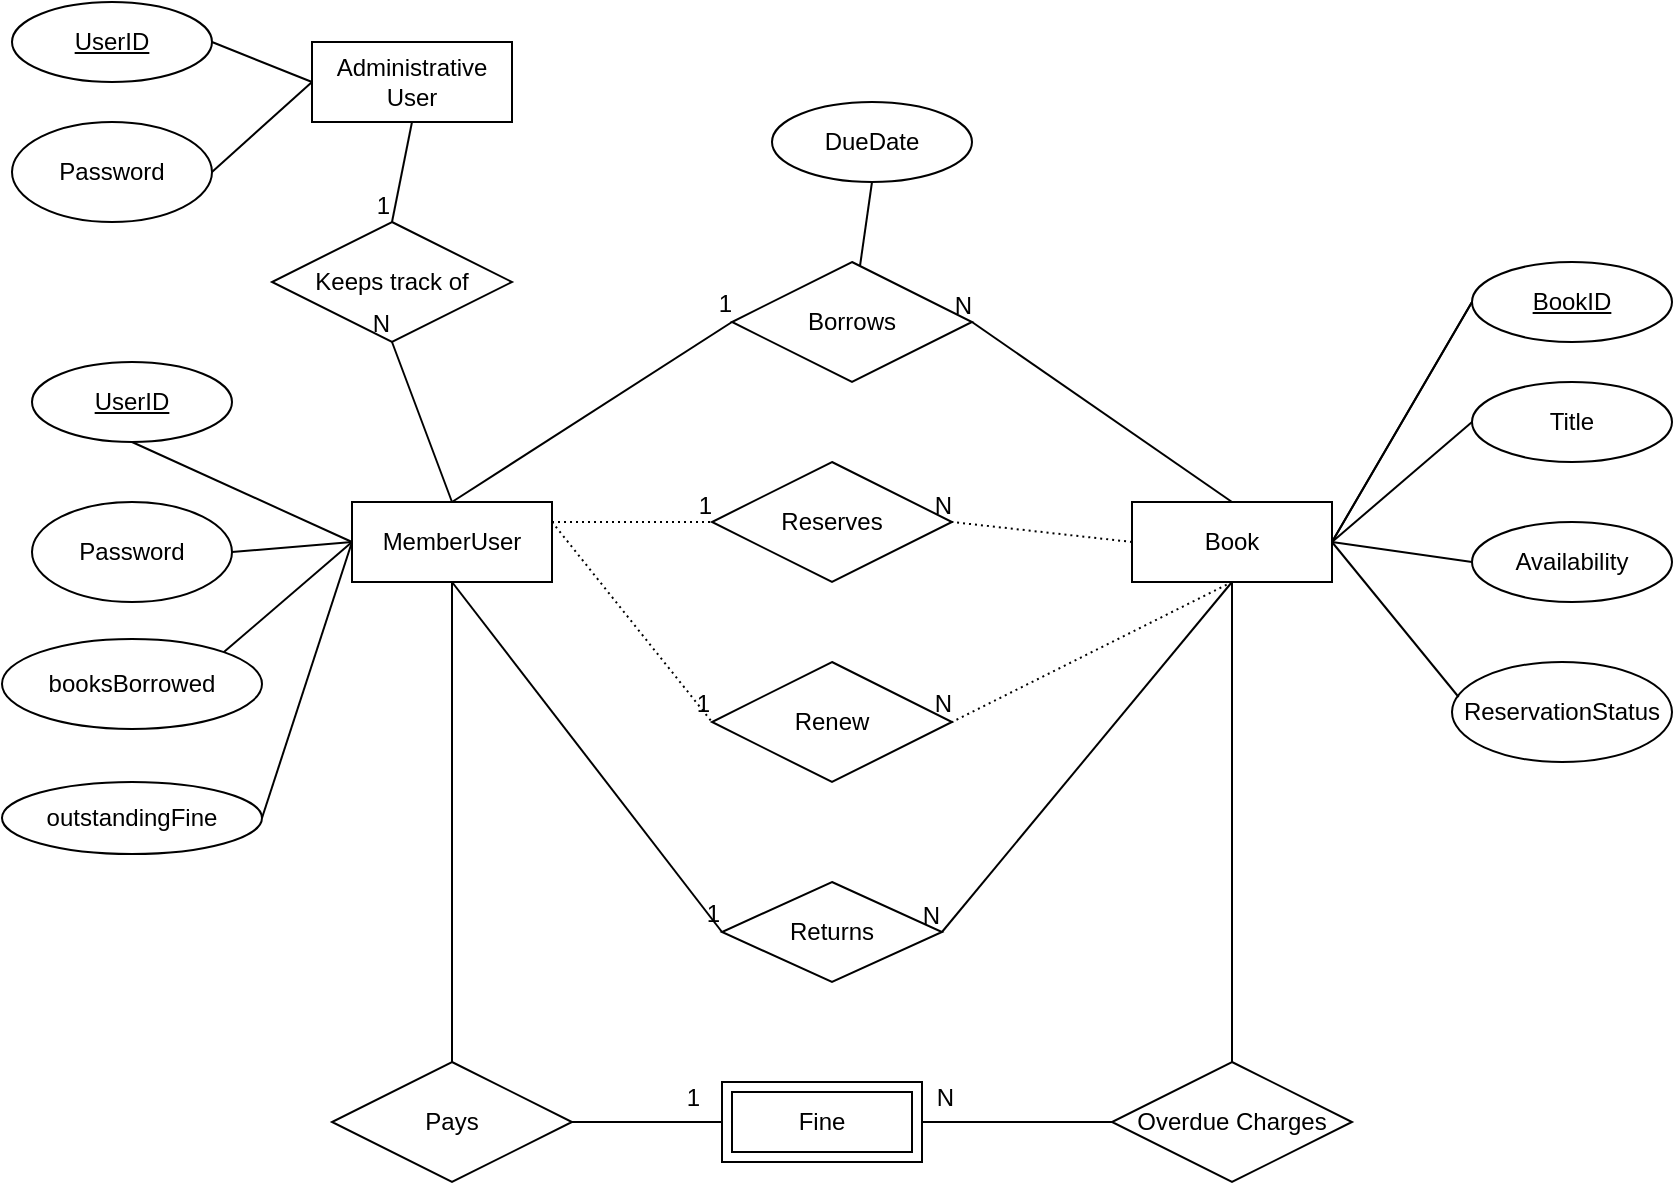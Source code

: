 <mxfile version="14.4.6" type="github" pages="3">
  <diagram id="7yjsdwkE0pjcYwVuFHQ9" name="Page-3">
    <mxGraphModel dx="928" dy="560" grid="1" gridSize="10" guides="1" tooltips="1" connect="1" arrows="1" fold="1" page="1" pageScale="1" pageWidth="1169" pageHeight="827" math="0" shadow="0">
      <root>
        <mxCell id="kls0ujeYb6ur-3lqEu9t-0" />
        <mxCell id="kls0ujeYb6ur-3lqEu9t-1" parent="kls0ujeYb6ur-3lqEu9t-0" />
        <mxCell id="kls0ujeYb6ur-3lqEu9t-2" value="MemberUser" style="whiteSpace=wrap;html=1;align=center;" parent="kls0ujeYb6ur-3lqEu9t-1" vertex="1">
          <mxGeometry x="342" y="370" width="100" height="40" as="geometry" />
        </mxCell>
        <mxCell id="kls0ujeYb6ur-3lqEu9t-3" value="Book" style="whiteSpace=wrap;html=1;align=center;" parent="kls0ujeYb6ur-3lqEu9t-1" vertex="1">
          <mxGeometry x="732" y="370" width="100" height="40" as="geometry" />
        </mxCell>
        <mxCell id="kls0ujeYb6ur-3lqEu9t-4" value="Borrows" style="shape=rhombus;perimeter=rhombusPerimeter;whiteSpace=wrap;html=1;align=center;" parent="kls0ujeYb6ur-3lqEu9t-1" vertex="1">
          <mxGeometry x="532" y="250" width="120" height="60" as="geometry" />
        </mxCell>
        <mxCell id="kls0ujeYb6ur-3lqEu9t-6" value="UserID" style="ellipse;whiteSpace=wrap;html=1;align=center;fontStyle=4;" parent="kls0ujeYb6ur-3lqEu9t-1" vertex="1">
          <mxGeometry x="182" y="300" width="100" height="40" as="geometry" />
        </mxCell>
        <mxCell id="kls0ujeYb6ur-3lqEu9t-7" value="Password" style="ellipse;whiteSpace=wrap;html=1;align=center;" parent="kls0ujeYb6ur-3lqEu9t-1" vertex="1">
          <mxGeometry x="182" y="370" width="100" height="50" as="geometry" />
        </mxCell>
        <mxCell id="kls0ujeYb6ur-3lqEu9t-8" value="" style="endArrow=none;html=1;entryX=0;entryY=0.5;entryDx=0;entryDy=0;exitX=0.5;exitY=1;exitDx=0;exitDy=0;" parent="kls0ujeYb6ur-3lqEu9t-1" source="kls0ujeYb6ur-3lqEu9t-6" target="kls0ujeYb6ur-3lqEu9t-2" edge="1">
          <mxGeometry width="50" height="50" relative="1" as="geometry">
            <mxPoint x="592" y="470" as="sourcePoint" />
            <mxPoint x="642" y="420" as="targetPoint" />
          </mxGeometry>
        </mxCell>
        <mxCell id="kls0ujeYb6ur-3lqEu9t-9" value="" style="endArrow=none;html=1;exitX=1;exitY=0.5;exitDx=0;exitDy=0;entryX=0;entryY=0.5;entryDx=0;entryDy=0;" parent="kls0ujeYb6ur-3lqEu9t-1" source="kls0ujeYb6ur-3lqEu9t-7" target="kls0ujeYb6ur-3lqEu9t-2" edge="1">
          <mxGeometry width="50" height="50" relative="1" as="geometry">
            <mxPoint x="592" y="470" as="sourcePoint" />
            <mxPoint x="322" y="390" as="targetPoint" />
          </mxGeometry>
        </mxCell>
        <mxCell id="kls0ujeYb6ur-3lqEu9t-10" value="Reserves" style="shape=rhombus;perimeter=rhombusPerimeter;whiteSpace=wrap;html=1;align=center;" parent="kls0ujeYb6ur-3lqEu9t-1" vertex="1">
          <mxGeometry x="522" y="350" width="120" height="60" as="geometry" />
        </mxCell>
        <mxCell id="kls0ujeYb6ur-3lqEu9t-11" value="Renew" style="shape=rhombus;perimeter=rhombusPerimeter;whiteSpace=wrap;html=1;align=center;" parent="kls0ujeYb6ur-3lqEu9t-1" vertex="1">
          <mxGeometry x="522" y="450" width="120" height="60" as="geometry" />
        </mxCell>
        <mxCell id="TosRlTblVIf2SRbl5WzK-0" value="BookID" style="ellipse;whiteSpace=wrap;html=1;align=center;fontStyle=4;" parent="kls0ujeYb6ur-3lqEu9t-1" vertex="1">
          <mxGeometry x="902" y="250" width="100" height="40" as="geometry" />
        </mxCell>
        <mxCell id="CUc9_mcJUFHfz5RURq70-0" value="" style="endArrow=none;html=1;rounded=0;exitX=0.5;exitY=0;exitDx=0;exitDy=0;entryX=0;entryY=0.5;entryDx=0;entryDy=0;" parent="kls0ujeYb6ur-3lqEu9t-1" source="kls0ujeYb6ur-3lqEu9t-2" target="kls0ujeYb6ur-3lqEu9t-4" edge="1">
          <mxGeometry relative="1" as="geometry">
            <mxPoint x="572" y="540" as="sourcePoint" />
            <mxPoint x="732" y="540" as="targetPoint" />
          </mxGeometry>
        </mxCell>
        <mxCell id="CUc9_mcJUFHfz5RURq70-1" value="1" style="resizable=0;html=1;align=right;verticalAlign=bottom;" parent="CUc9_mcJUFHfz5RURq70-0" connectable="0" vertex="1">
          <mxGeometry x="1" relative="1" as="geometry" />
        </mxCell>
        <mxCell id="TosRlTblVIf2SRbl5WzK-1" value="Title" style="ellipse;whiteSpace=wrap;html=1;align=center;fontStyle=0;" parent="kls0ujeYb6ur-3lqEu9t-1" vertex="1">
          <mxGeometry x="902" y="310" width="100" height="40" as="geometry" />
        </mxCell>
        <mxCell id="NKtiN-CC6Uq97qLRMKE--0" value="Availability" style="ellipse;whiteSpace=wrap;html=1;align=center;fontStyle=0;" parent="kls0ujeYb6ur-3lqEu9t-1" vertex="1">
          <mxGeometry x="902" y="380" width="100" height="40" as="geometry" />
        </mxCell>
        <mxCell id="NKtiN-CC6Uq97qLRMKE--2" value="ReservationStatus" style="ellipse;whiteSpace=wrap;html=1;align=center;fontStyle=0;" parent="kls0ujeYb6ur-3lqEu9t-1" vertex="1">
          <mxGeometry x="892" y="450" width="110" height="50" as="geometry" />
        </mxCell>
        <mxCell id="DZteJRaCgvunIuUQ2JWa-0" value="" style="endArrow=none;html=1;rounded=0;dashed=1;dashPattern=1 2;entryX=1;entryY=0.5;entryDx=0;entryDy=0;exitX=0;exitY=0.5;exitDx=0;exitDy=0;" parent="kls0ujeYb6ur-3lqEu9t-1" source="kls0ujeYb6ur-3lqEu9t-3" target="kls0ujeYb6ur-3lqEu9t-10" edge="1">
          <mxGeometry relative="1" as="geometry">
            <mxPoint x="562" y="480" as="sourcePoint" />
            <mxPoint x="722" y="480" as="targetPoint" />
          </mxGeometry>
        </mxCell>
        <mxCell id="DZteJRaCgvunIuUQ2JWa-1" value="N" style="resizable=0;html=1;align=right;verticalAlign=bottom;" parent="DZteJRaCgvunIuUQ2JWa-0" connectable="0" vertex="1">
          <mxGeometry x="1" relative="1" as="geometry" />
        </mxCell>
        <mxCell id="NKtiN-CC6Uq97qLRMKE--3" value="" style="endArrow=none;html=1;rounded=0;exitX=1;exitY=0.5;exitDx=0;exitDy=0;entryX=0;entryY=0.5;entryDx=0;entryDy=0;" parent="kls0ujeYb6ur-3lqEu9t-1" source="kls0ujeYb6ur-3lqEu9t-3" target="TosRlTblVIf2SRbl5WzK-0" edge="1">
          <mxGeometry relative="1" as="geometry">
            <mxPoint x="392" y="380" as="sourcePoint" />
            <mxPoint x="532" y="300" as="targetPoint" />
          </mxGeometry>
        </mxCell>
        <mxCell id="DZteJRaCgvunIuUQ2JWa-2" value="" style="endArrow=none;html=1;rounded=0;dashed=1;dashPattern=1 2;entryX=1;entryY=0.5;entryDx=0;entryDy=0;exitX=0.5;exitY=1;exitDx=0;exitDy=0;" parent="kls0ujeYb6ur-3lqEu9t-1" source="kls0ujeYb6ur-3lqEu9t-3" target="kls0ujeYb6ur-3lqEu9t-11" edge="1">
          <mxGeometry relative="1" as="geometry">
            <mxPoint x="562" y="480" as="sourcePoint" />
            <mxPoint x="722" y="480" as="targetPoint" />
          </mxGeometry>
        </mxCell>
        <mxCell id="DZteJRaCgvunIuUQ2JWa-3" value="N" style="resizable=0;html=1;align=right;verticalAlign=bottom;" parent="DZteJRaCgvunIuUQ2JWa-2" connectable="0" vertex="1">
          <mxGeometry x="1" relative="1" as="geometry" />
        </mxCell>
        <mxCell id="7rnn8YHPUlDlvp7Fxkhg-0" value="" style="endArrow=none;html=1;entryX=0;entryY=0.5;entryDx=0;entryDy=0;exitX=1;exitY=0.5;exitDx=0;exitDy=0;" parent="kls0ujeYb6ur-3lqEu9t-1" source="kls0ujeYb6ur-3lqEu9t-3" target="TosRlTblVIf2SRbl5WzK-0" edge="1">
          <mxGeometry width="50" height="50" relative="1" as="geometry">
            <mxPoint x="662" y="480" as="sourcePoint" />
            <mxPoint x="712" y="430" as="targetPoint" />
          </mxGeometry>
        </mxCell>
        <mxCell id="NKtiN-CC6Uq97qLRMKE--5" value="" style="endArrow=none;html=1;rounded=0;exitX=1;exitY=0.5;exitDx=0;exitDy=0;entryX=0;entryY=0.5;entryDx=0;entryDy=0;" parent="kls0ujeYb6ur-3lqEu9t-1" source="kls0ujeYb6ur-3lqEu9t-3" target="TosRlTblVIf2SRbl5WzK-1" edge="1">
          <mxGeometry relative="1" as="geometry">
            <mxPoint x="832" y="400" as="sourcePoint" />
            <mxPoint x="882" y="270" as="targetPoint" />
          </mxGeometry>
        </mxCell>
        <mxCell id="NKtiN-CC6Uq97qLRMKE--6" value="" style="endArrow=none;html=1;rounded=0;exitX=1;exitY=0.5;exitDx=0;exitDy=0;entryX=0;entryY=0.5;entryDx=0;entryDy=0;" parent="kls0ujeYb6ur-3lqEu9t-1" source="kls0ujeYb6ur-3lqEu9t-3" target="NKtiN-CC6Uq97qLRMKE--0" edge="1">
          <mxGeometry relative="1" as="geometry">
            <mxPoint x="832" y="400" as="sourcePoint" />
            <mxPoint x="882" y="330" as="targetPoint" />
          </mxGeometry>
        </mxCell>
        <mxCell id="NKtiN-CC6Uq97qLRMKE--8" value="" style="endArrow=none;html=1;rounded=0;entryX=0.03;entryY=0.35;entryDx=0;entryDy=0;entryPerimeter=0;exitX=1;exitY=0.5;exitDx=0;exitDy=0;" parent="kls0ujeYb6ur-3lqEu9t-1" source="kls0ujeYb6ur-3lqEu9t-3" target="NKtiN-CC6Uq97qLRMKE--2" edge="1">
          <mxGeometry relative="1" as="geometry">
            <mxPoint x="852" y="400" as="sourcePoint" />
            <mxPoint x="892" y="400" as="targetPoint" />
          </mxGeometry>
        </mxCell>
        <mxCell id="7rnn8YHPUlDlvp7Fxkhg-6" value="" style="endArrow=none;html=1;rounded=0;entryX=1;entryY=0.5;entryDx=0;entryDy=0;exitX=0.5;exitY=0;exitDx=0;exitDy=0;" parent="kls0ujeYb6ur-3lqEu9t-1" source="kls0ujeYb6ur-3lqEu9t-3" target="kls0ujeYb6ur-3lqEu9t-4" edge="1">
          <mxGeometry relative="1" as="geometry">
            <mxPoint x="552" y="460" as="sourcePoint" />
            <mxPoint x="712" y="460" as="targetPoint" />
          </mxGeometry>
        </mxCell>
        <mxCell id="7rnn8YHPUlDlvp7Fxkhg-7" value="N" style="resizable=0;html=1;align=right;verticalAlign=bottom;" parent="7rnn8YHPUlDlvp7Fxkhg-6" connectable="0" vertex="1">
          <mxGeometry x="1" relative="1" as="geometry" />
        </mxCell>
        <mxCell id="MKsPbaf4J4Z8LF9F175A-6" value="Returns" style="rhombus;whiteSpace=wrap;html=1;" parent="kls0ujeYb6ur-3lqEu9t-1" vertex="1">
          <mxGeometry x="527" y="560" width="110" height="50" as="geometry" />
        </mxCell>
        <mxCell id="EobnwcYombwNEFj64KlC-2" value="N" style="resizable=0;html=1;align=right;verticalAlign=bottom;" parent="kls0ujeYb6ur-3lqEu9t-1" connectable="0" vertex="1">
          <mxGeometry x="670.0" y="569.997" as="geometry">
            <mxPoint x="-27" y="107" as="offset" />
          </mxGeometry>
        </mxCell>
        <mxCell id="EobnwcYombwNEFj64KlC-3" value="1" style="resizable=0;html=1;align=right;verticalAlign=bottom;" parent="kls0ujeYb6ur-3lqEu9t-1" connectable="0" vertex="1">
          <mxGeometry x="527.003" y="560.001" as="geometry">
            <mxPoint x="-11" y="116" as="offset" />
          </mxGeometry>
        </mxCell>
        <mxCell id="Yc1H0NNU_rApJqrL4BW1-1" value="Fine" style="shape=ext;margin=3;double=1;whiteSpace=wrap;html=1;align=center;" parent="kls0ujeYb6ur-3lqEu9t-1" vertex="1">
          <mxGeometry x="527" y="660" width="100" height="40" as="geometry" />
        </mxCell>
        <mxCell id="LuAxhE2_kgfvLFDBgdY--0" value="booksBorrowed" style="ellipse;whiteSpace=wrap;html=1;align=center;" parent="kls0ujeYb6ur-3lqEu9t-1" vertex="1">
          <mxGeometry x="167" y="438.45" width="130" height="45" as="geometry" />
        </mxCell>
        <mxCell id="Yc1H0NNU_rApJqrL4BW1-4" value="Pays" style="shape=rhombus;perimeter=rhombusPerimeter;whiteSpace=wrap;html=1;align=center;" parent="kls0ujeYb6ur-3lqEu9t-1" vertex="1">
          <mxGeometry x="332" y="650" width="120" height="60" as="geometry" />
        </mxCell>
        <mxCell id="LuAxhE2_kgfvLFDBgdY--1" value="" style="endArrow=none;html=1;exitX=1;exitY=0;exitDx=0;exitDy=0;entryX=0;entryY=0.5;entryDx=0;entryDy=0;" parent="kls0ujeYb6ur-3lqEu9t-1" source="LuAxhE2_kgfvLFDBgdY--0" target="kls0ujeYb6ur-3lqEu9t-2" edge="1">
          <mxGeometry width="50" height="50" relative="1" as="geometry">
            <mxPoint x="242" y="400" as="sourcePoint" />
            <mxPoint x="342" y="390" as="targetPoint" />
          </mxGeometry>
        </mxCell>
        <mxCell id="Yc1H0NNU_rApJqrL4BW1-5" value="" style="endArrow=none;html=1;exitX=0;exitY=0.5;exitDx=0;exitDy=0;entryX=1;entryY=0.5;entryDx=0;entryDy=0;" parent="kls0ujeYb6ur-3lqEu9t-1" source="Yc1H0NNU_rApJqrL4BW1-1" target="Yc1H0NNU_rApJqrL4BW1-4" edge="1">
          <mxGeometry width="50" height="50" relative="1" as="geometry">
            <mxPoint x="362" y="610" as="sourcePoint" />
            <mxPoint x="312" y="590" as="targetPoint" />
          </mxGeometry>
        </mxCell>
        <mxCell id="LuAxhE2_kgfvLFDBgdY--2" value="outstandingFine" style="ellipse;whiteSpace=wrap;html=1;align=center;" parent="kls0ujeYb6ur-3lqEu9t-1" vertex="1">
          <mxGeometry x="167" y="510" width="130" height="36" as="geometry" />
        </mxCell>
        <mxCell id="Yc1H0NNU_rApJqrL4BW1-6" value="" style="endArrow=none;html=1;exitX=0.5;exitY=0;exitDx=0;exitDy=0;" parent="kls0ujeYb6ur-3lqEu9t-1" source="Yc1H0NNU_rApJqrL4BW1-4" target="kls0ujeYb6ur-3lqEu9t-2" edge="1">
          <mxGeometry width="50" height="50" relative="1" as="geometry">
            <mxPoint x="592" y="700" as="sourcePoint" />
            <mxPoint x="642" y="650" as="targetPoint" />
          </mxGeometry>
        </mxCell>
        <mxCell id="LuAxhE2_kgfvLFDBgdY--3" value="" style="endArrow=none;html=1;exitX=1;exitY=0.5;exitDx=0;exitDy=0;entryX=0;entryY=0.5;entryDx=0;entryDy=0;" parent="kls0ujeYb6ur-3lqEu9t-1" source="LuAxhE2_kgfvLFDBgdY--2" target="kls0ujeYb6ur-3lqEu9t-2" edge="1">
          <mxGeometry width="50" height="50" relative="1" as="geometry">
            <mxPoint x="302" y="520" as="sourcePoint" />
            <mxPoint x="342" y="430" as="targetPoint" />
          </mxGeometry>
        </mxCell>
        <mxCell id="Yc1H0NNU_rApJqrL4BW1-10" value="" style="endArrow=none;html=1;entryX=0.5;entryY=1;entryDx=0;entryDy=0;exitX=0.5;exitY=0;exitDx=0;exitDy=0;" parent="kls0ujeYb6ur-3lqEu9t-1" source="Yc1H0NNU_rApJqrL4BW1-11" target="kls0ujeYb6ur-3lqEu9t-3" edge="1">
          <mxGeometry width="50" height="50" relative="1" as="geometry">
            <mxPoint x="792" y="570" as="sourcePoint" />
            <mxPoint x="642" y="650" as="targetPoint" />
          </mxGeometry>
        </mxCell>
        <mxCell id="Yc1H0NNU_rApJqrL4BW1-11" value="Overdue Charges" style="shape=rhombus;perimeter=rhombusPerimeter;whiteSpace=wrap;html=1;align=center;" parent="kls0ujeYb6ur-3lqEu9t-1" vertex="1">
          <mxGeometry x="722" y="650" width="120" height="60" as="geometry" />
        </mxCell>
        <mxCell id="Yc1H0NNU_rApJqrL4BW1-12" value="" style="endArrow=none;html=1;entryX=0;entryY=0.5;entryDx=0;entryDy=0;exitX=1;exitY=0.5;exitDx=0;exitDy=0;" parent="kls0ujeYb6ur-3lqEu9t-1" source="Yc1H0NNU_rApJqrL4BW1-1" target="Yc1H0NNU_rApJqrL4BW1-11" edge="1">
          <mxGeometry width="50" height="50" relative="1" as="geometry">
            <mxPoint x="592" y="700" as="sourcePoint" />
            <mxPoint x="642" y="650" as="targetPoint" />
          </mxGeometry>
        </mxCell>
        <mxCell id="Yc1H0NNU_rApJqrL4BW1-15" value="" style="endArrow=none;html=1;rounded=0;dashed=1;dashPattern=1 2;entryX=0;entryY=0.5;entryDx=0;entryDy=0;exitX=1;exitY=0.25;exitDx=0;exitDy=0;" parent="kls0ujeYb6ur-3lqEu9t-1" source="kls0ujeYb6ur-3lqEu9t-2" target="kls0ujeYb6ur-3lqEu9t-10" edge="1">
          <mxGeometry relative="1" as="geometry">
            <mxPoint x="582" y="570" as="sourcePoint" />
            <mxPoint x="742" y="570" as="targetPoint" />
          </mxGeometry>
        </mxCell>
        <mxCell id="Yc1H0NNU_rApJqrL4BW1-16" value="1" style="resizable=0;html=1;align=right;verticalAlign=bottom;" parent="Yc1H0NNU_rApJqrL4BW1-15" connectable="0" vertex="1">
          <mxGeometry x="1" relative="1" as="geometry" />
        </mxCell>
        <mxCell id="Yc1H0NNU_rApJqrL4BW1-17" value="" style="endArrow=none;html=1;rounded=0;dashed=1;dashPattern=1 2;entryX=0;entryY=0.5;entryDx=0;entryDy=0;exitX=1;exitY=0.25;exitDx=0;exitDy=0;" parent="kls0ujeYb6ur-3lqEu9t-1" source="kls0ujeYb6ur-3lqEu9t-2" target="kls0ujeYb6ur-3lqEu9t-11" edge="1">
          <mxGeometry relative="1" as="geometry">
            <mxPoint x="442.0" y="390" as="sourcePoint" />
            <mxPoint x="532.0" y="390" as="targetPoint" />
          </mxGeometry>
        </mxCell>
        <mxCell id="Yc1H0NNU_rApJqrL4BW1-18" value="1" style="resizable=0;html=1;align=right;verticalAlign=bottom;" parent="Yc1H0NNU_rApJqrL4BW1-17" connectable="0" vertex="1">
          <mxGeometry x="1" relative="1" as="geometry" />
        </mxCell>
        <mxCell id="QhNVBKEwHJOJWuojZdnF-2" value="DueDate" style="ellipse;whiteSpace=wrap;html=1;align=center;fontStyle=0;" parent="kls0ujeYb6ur-3lqEu9t-1" vertex="1">
          <mxGeometry x="552" y="170" width="100" height="40" as="geometry" />
        </mxCell>
        <mxCell id="QhNVBKEwHJOJWuojZdnF-3" value="" style="endArrow=none;html=1;rounded=0;exitX=0.5;exitY=1;exitDx=0;exitDy=0;" parent="kls0ujeYb6ur-3lqEu9t-1" source="QhNVBKEwHJOJWuojZdnF-2" target="kls0ujeYb6ur-3lqEu9t-4" edge="1">
          <mxGeometry relative="1" as="geometry">
            <mxPoint x="586.69" y="160" as="sourcePoint" />
            <mxPoint x="552" y="220" as="targetPoint" />
          </mxGeometry>
        </mxCell>
        <mxCell id="9U8KDDrUURp2yVEStr0e-0" value="Administrative User" style="whiteSpace=wrap;html=1;align=center;" parent="kls0ujeYb6ur-3lqEu9t-1" vertex="1">
          <mxGeometry x="322" y="140" width="100" height="40" as="geometry" />
        </mxCell>
        <mxCell id="9U8KDDrUURp2yVEStr0e-1" value="UserID" style="ellipse;whiteSpace=wrap;html=1;align=center;fontStyle=4;" parent="kls0ujeYb6ur-3lqEu9t-1" vertex="1">
          <mxGeometry x="172" y="120" width="100" height="40" as="geometry" />
        </mxCell>
        <mxCell id="9U8KDDrUURp2yVEStr0e-2" value="Password" style="ellipse;whiteSpace=wrap;html=1;align=center;" parent="kls0ujeYb6ur-3lqEu9t-1" vertex="1">
          <mxGeometry x="172" y="180" width="100" height="50" as="geometry" />
        </mxCell>
        <mxCell id="9U8KDDrUURp2yVEStr0e-3" value="" style="endArrow=none;html=1;entryX=0;entryY=0.5;entryDx=0;entryDy=0;exitX=1;exitY=0.5;exitDx=0;exitDy=0;" parent="kls0ujeYb6ur-3lqEu9t-1" source="9U8KDDrUURp2yVEStr0e-1" target="9U8KDDrUURp2yVEStr0e-0" edge="1">
          <mxGeometry width="50" height="50" relative="1" as="geometry">
            <mxPoint x="312" y="155" as="sourcePoint" />
            <mxPoint x="422" y="205" as="targetPoint" />
          </mxGeometry>
        </mxCell>
        <mxCell id="9U8KDDrUURp2yVEStr0e-5" value="" style="endArrow=none;html=1;exitX=1;exitY=0.5;exitDx=0;exitDy=0;entryX=0;entryY=0.5;entryDx=0;entryDy=0;" parent="kls0ujeYb6ur-3lqEu9t-1" source="9U8KDDrUURp2yVEStr0e-2" target="9U8KDDrUURp2yVEStr0e-0" edge="1">
          <mxGeometry width="50" height="50" relative="1" as="geometry">
            <mxPoint x="292" y="405" as="sourcePoint" />
            <mxPoint x="352" y="400" as="targetPoint" />
          </mxGeometry>
        </mxCell>
        <mxCell id="9U8KDDrUURp2yVEStr0e-6" value="Keeps track of" style="shape=rhombus;perimeter=rhombusPerimeter;whiteSpace=wrap;html=1;align=center;" parent="kls0ujeYb6ur-3lqEu9t-1" vertex="1">
          <mxGeometry x="302" y="230" width="120" height="60" as="geometry" />
        </mxCell>
        <mxCell id="9U8KDDrUURp2yVEStr0e-7" value="" style="endArrow=none;html=1;rounded=0;exitX=0.5;exitY=1;exitDx=0;exitDy=0;entryX=0.5;entryY=0;entryDx=0;entryDy=0;" parent="kls0ujeYb6ur-3lqEu9t-1" source="9U8KDDrUURp2yVEStr0e-0" target="9U8KDDrUURp2yVEStr0e-6" edge="1">
          <mxGeometry relative="1" as="geometry">
            <mxPoint x="422" y="320" as="sourcePoint" />
            <mxPoint x="582" y="320" as="targetPoint" />
          </mxGeometry>
        </mxCell>
        <mxCell id="9U8KDDrUURp2yVEStr0e-8" value="1" style="resizable=0;html=1;align=right;verticalAlign=bottom;" parent="9U8KDDrUURp2yVEStr0e-7" connectable="0" vertex="1">
          <mxGeometry x="1" relative="1" as="geometry" />
        </mxCell>
        <mxCell id="9U8KDDrUURp2yVEStr0e-9" value="" style="endArrow=none;html=1;rounded=0;exitX=0.5;exitY=0;exitDx=0;exitDy=0;entryX=0.5;entryY=1;entryDx=0;entryDy=0;" parent="kls0ujeYb6ur-3lqEu9t-1" source="kls0ujeYb6ur-3lqEu9t-2" target="9U8KDDrUURp2yVEStr0e-6" edge="1">
          <mxGeometry relative="1" as="geometry">
            <mxPoint x="422" y="320" as="sourcePoint" />
            <mxPoint x="582" y="320" as="targetPoint" />
          </mxGeometry>
        </mxCell>
        <mxCell id="9U8KDDrUURp2yVEStr0e-10" value="N" style="resizable=0;html=1;align=right;verticalAlign=bottom;" parent="9U8KDDrUURp2yVEStr0e-9" connectable="0" vertex="1">
          <mxGeometry x="1" relative="1" as="geometry" />
        </mxCell>
        <mxCell id="9U8KDDrUURp2yVEStr0e-11" value="" style="endArrow=none;html=1;rounded=0;exitX=0.5;exitY=1;exitDx=0;exitDy=0;entryX=0;entryY=0.5;entryDx=0;entryDy=0;" parent="kls0ujeYb6ur-3lqEu9t-1" source="kls0ujeYb6ur-3lqEu9t-2" target="MKsPbaf4J4Z8LF9F175A-6" edge="1">
          <mxGeometry relative="1" as="geometry">
            <mxPoint x="482" y="450" as="sourcePoint" />
            <mxPoint x="642" y="450" as="targetPoint" />
          </mxGeometry>
        </mxCell>
        <mxCell id="9U8KDDrUURp2yVEStr0e-12" value="1" style="resizable=0;html=1;align=right;verticalAlign=bottom;" parent="9U8KDDrUURp2yVEStr0e-11" connectable="0" vertex="1">
          <mxGeometry x="1" relative="1" as="geometry" />
        </mxCell>
        <mxCell id="9U8KDDrUURp2yVEStr0e-13" value="" style="endArrow=none;html=1;rounded=0;entryX=1;entryY=0.5;entryDx=0;entryDy=0;exitX=0.5;exitY=1;exitDx=0;exitDy=0;" parent="kls0ujeYb6ur-3lqEu9t-1" source="kls0ujeYb6ur-3lqEu9t-3" target="MKsPbaf4J4Z8LF9F175A-6" edge="1">
          <mxGeometry relative="1" as="geometry">
            <mxPoint x="832" y="450" as="sourcePoint" />
            <mxPoint x="642" y="450" as="targetPoint" />
          </mxGeometry>
        </mxCell>
        <mxCell id="9U8KDDrUURp2yVEStr0e-14" value="N" style="resizable=0;html=1;align=right;verticalAlign=bottom;" parent="9U8KDDrUURp2yVEStr0e-13" connectable="0" vertex="1">
          <mxGeometry x="1" relative="1" as="geometry" />
        </mxCell>
      </root>
    </mxGraphModel>
  </diagram>
  <diagram id="DEPXx48e_nkaPVYc744v" name="Page-2">
    <mxGraphModel grid="1" gridSize="10" guides="1" tooltips="1" connect="1" arrows="1" page="1" fold="1" pageScale="1" pageWidth="1169" pageHeight="827" math="0" shadow="0">
      <root>
        <mxCell id="Sos1cEG9cKGWOpnLGTt_-0" />
        <mxCell id="Sos1cEG9cKGWOpnLGTt_-1" parent="Sos1cEG9cKGWOpnLGTt_-0" />
        <mxCell id="bSwGIXLjs1Mps2nOoJVT-1" value="User" style="shape=table;startSize=30;container=1;collapsible=1;childLayout=tableLayout;fixedRows=1;rowLines=0;fontStyle=1;align=center;resizeLast=1;" vertex="1" parent="Sos1cEG9cKGWOpnLGTt_-1">
          <mxGeometry x="130" y="150" width="180" height="130" as="geometry" />
        </mxCell>
        <mxCell id="bSwGIXLjs1Mps2nOoJVT-2" value="" style="shape=partialRectangle;collapsible=0;dropTarget=0;pointerEvents=0;fillColor=none;top=0;left=0;bottom=1;right=0;points=[[0,0.5],[1,0.5]];portConstraint=eastwest;" vertex="1" parent="bSwGIXLjs1Mps2nOoJVT-1">
          <mxGeometry y="30" width="180" height="30" as="geometry" />
        </mxCell>
        <mxCell id="bSwGIXLjs1Mps2nOoJVT-3" value="PK" style="shape=partialRectangle;connectable=0;fillColor=none;top=0;left=0;bottom=0;right=0;fontStyle=1;overflow=hidden;" vertex="1" parent="bSwGIXLjs1Mps2nOoJVT-2">
          <mxGeometry width="30.0" height="30" as="geometry" />
        </mxCell>
        <mxCell id="bSwGIXLjs1Mps2nOoJVT-4" value="UserID" style="shape=partialRectangle;connectable=0;fillColor=none;top=0;left=0;bottom=0;right=0;align=left;spacingLeft=6;fontStyle=5;overflow=hidden;" vertex="1" parent="bSwGIXLjs1Mps2nOoJVT-2">
          <mxGeometry x="30.0" width="150.0" height="30" as="geometry" />
        </mxCell>
        <mxCell id="bSwGIXLjs1Mps2nOoJVT-5" value="" style="shape=partialRectangle;collapsible=0;dropTarget=0;pointerEvents=0;fillColor=none;top=0;left=0;bottom=0;right=0;points=[[0,0.5],[1,0.5]];portConstraint=eastwest;" vertex="1" parent="bSwGIXLjs1Mps2nOoJVT-1">
          <mxGeometry y="60" width="180" height="30" as="geometry" />
        </mxCell>
        <mxCell id="bSwGIXLjs1Mps2nOoJVT-6" value="" style="shape=partialRectangle;connectable=0;fillColor=none;top=0;left=0;bottom=0;right=0;editable=1;overflow=hidden;" vertex="1" parent="bSwGIXLjs1Mps2nOoJVT-5">
          <mxGeometry width="30.0" height="30" as="geometry" />
        </mxCell>
        <mxCell id="bSwGIXLjs1Mps2nOoJVT-7" value="Password" style="shape=partialRectangle;connectable=0;fillColor=none;top=0;left=0;bottom=0;right=0;align=left;spacingLeft=6;overflow=hidden;" vertex="1" parent="bSwGIXLjs1Mps2nOoJVT-5">
          <mxGeometry x="30.0" width="150.0" height="30" as="geometry" />
        </mxCell>
        <mxCell id="bSwGIXLjs1Mps2nOoJVT-8" value="" style="shape=partialRectangle;collapsible=0;dropTarget=0;pointerEvents=0;fillColor=none;top=0;left=0;bottom=0;right=0;points=[[0,0.5],[1,0.5]];portConstraint=eastwest;" vertex="1" parent="bSwGIXLjs1Mps2nOoJVT-1">
          <mxGeometry y="90" width="180" height="20" as="geometry" />
        </mxCell>
        <mxCell id="bSwGIXLjs1Mps2nOoJVT-9" value="" style="shape=partialRectangle;connectable=0;fillColor=none;top=0;left=0;bottom=0;right=0;editable=1;overflow=hidden;" vertex="1" parent="bSwGIXLjs1Mps2nOoJVT-8">
          <mxGeometry width="30.0" height="20" as="geometry" />
        </mxCell>
        <mxCell id="bSwGIXLjs1Mps2nOoJVT-10" value="" style="shape=partialRectangle;connectable=0;fillColor=none;top=0;left=0;bottom=0;right=0;align=left;spacingLeft=6;overflow=hidden;" vertex="1" parent="bSwGIXLjs1Mps2nOoJVT-8">
          <mxGeometry x="30.0" width="150.0" height="20" as="geometry" />
        </mxCell>
        <mxCell id="bSwGIXLjs1Mps2nOoJVT-11" value="" style="shape=partialRectangle;collapsible=0;dropTarget=0;pointerEvents=0;fillColor=none;top=0;left=0;bottom=0;right=0;points=[[0,0.5],[1,0.5]];portConstraint=eastwest;" vertex="1" parent="bSwGIXLjs1Mps2nOoJVT-1">
          <mxGeometry y="110" width="180" height="20" as="geometry" />
        </mxCell>
        <mxCell id="bSwGIXLjs1Mps2nOoJVT-12" value="" style="shape=partialRectangle;connectable=0;fillColor=none;top=0;left=0;bottom=0;right=0;editable=1;overflow=hidden;" vertex="1" parent="bSwGIXLjs1Mps2nOoJVT-11">
          <mxGeometry width="30.0" height="20" as="geometry" />
        </mxCell>
        <mxCell id="bSwGIXLjs1Mps2nOoJVT-13" value="" style="shape=partialRectangle;connectable=0;fillColor=none;top=0;left=0;bottom=0;right=0;align=left;spacingLeft=6;overflow=hidden;" vertex="1" parent="bSwGIXLjs1Mps2nOoJVT-11">
          <mxGeometry x="30.0" width="150.0" height="20" as="geometry" />
        </mxCell>
        <mxCell id="bSwGIXLjs1Mps2nOoJVT-18" value="Book" style="shape=table;startSize=30;container=1;collapsible=1;childLayout=tableLayout;fixedRows=1;rowLines=0;fontStyle=1;align=center;resizeLast=1;" vertex="1" parent="Sos1cEG9cKGWOpnLGTt_-1">
          <mxGeometry x="405" y="105" width="180" height="165" as="geometry" />
        </mxCell>
        <mxCell id="bSwGIXLjs1Mps2nOoJVT-19" value="" style="shape=partialRectangle;collapsible=0;dropTarget=0;pointerEvents=0;fillColor=none;top=0;left=0;bottom=1;right=0;points=[[0,0.5],[1,0.5]];portConstraint=eastwest;" vertex="1" parent="bSwGIXLjs1Mps2nOoJVT-18">
          <mxGeometry y="30" width="180" height="30" as="geometry" />
        </mxCell>
        <mxCell id="bSwGIXLjs1Mps2nOoJVT-20" value="PK" style="shape=partialRectangle;connectable=0;fillColor=none;top=0;left=0;bottom=0;right=0;fontStyle=1;overflow=hidden;" vertex="1" parent="bSwGIXLjs1Mps2nOoJVT-19">
          <mxGeometry width="30" height="30" as="geometry" />
        </mxCell>
        <mxCell id="bSwGIXLjs1Mps2nOoJVT-21" value="Book ID" style="shape=partialRectangle;connectable=0;fillColor=none;top=0;left=0;bottom=0;right=0;align=left;spacingLeft=6;fontStyle=5;overflow=hidden;" vertex="1" parent="bSwGIXLjs1Mps2nOoJVT-19">
          <mxGeometry x="30" width="150" height="30" as="geometry" />
        </mxCell>
        <mxCell id="bSwGIXLjs1Mps2nOoJVT-22" value="" style="shape=partialRectangle;collapsible=0;dropTarget=0;pointerEvents=0;fillColor=none;top=0;left=0;bottom=0;right=0;points=[[0,0.5],[1,0.5]];portConstraint=eastwest;" vertex="1" parent="bSwGIXLjs1Mps2nOoJVT-18">
          <mxGeometry y="60" width="180" height="30" as="geometry" />
        </mxCell>
        <mxCell id="bSwGIXLjs1Mps2nOoJVT-23" value="" style="shape=partialRectangle;connectable=0;fillColor=none;top=0;left=0;bottom=0;right=0;editable=1;overflow=hidden;" vertex="1" parent="bSwGIXLjs1Mps2nOoJVT-22">
          <mxGeometry width="30" height="30" as="geometry" />
        </mxCell>
        <mxCell id="bSwGIXLjs1Mps2nOoJVT-24" value="Title" style="shape=partialRectangle;connectable=0;fillColor=none;top=0;left=0;bottom=0;right=0;align=left;spacingLeft=6;overflow=hidden;" vertex="1" parent="bSwGIXLjs1Mps2nOoJVT-22">
          <mxGeometry x="30" width="150" height="30" as="geometry" />
        </mxCell>
        <mxCell id="bSwGIXLjs1Mps2nOoJVT-25" value="" style="shape=partialRectangle;collapsible=0;dropTarget=0;pointerEvents=0;fillColor=none;top=0;left=0;bottom=0;right=0;points=[[0,0.5],[1,0.5]];portConstraint=eastwest;" vertex="1" parent="bSwGIXLjs1Mps2nOoJVT-18">
          <mxGeometry y="90" width="180" height="35" as="geometry" />
        </mxCell>
        <mxCell id="bSwGIXLjs1Mps2nOoJVT-26" value="" style="shape=partialRectangle;connectable=0;fillColor=none;top=0;left=0;bottom=0;right=0;editable=1;overflow=hidden;" vertex="1" parent="bSwGIXLjs1Mps2nOoJVT-25">
          <mxGeometry width="30" height="35" as="geometry" />
        </mxCell>
        <mxCell id="bSwGIXLjs1Mps2nOoJVT-27" value="Availability" style="shape=partialRectangle;connectable=0;fillColor=none;top=0;left=0;bottom=0;right=0;align=left;spacingLeft=6;overflow=hidden;" vertex="1" parent="bSwGIXLjs1Mps2nOoJVT-25">
          <mxGeometry x="30" width="150" height="35" as="geometry" />
        </mxCell>
        <mxCell id="bSwGIXLjs1Mps2nOoJVT-28" value="" style="shape=partialRectangle;collapsible=0;dropTarget=0;pointerEvents=0;fillColor=none;top=0;left=0;bottom=0;right=0;points=[[0,0.5],[1,0.5]];portConstraint=eastwest;" vertex="1" parent="bSwGIXLjs1Mps2nOoJVT-18">
          <mxGeometry y="125" width="180" height="30" as="geometry" />
        </mxCell>
        <mxCell id="bSwGIXLjs1Mps2nOoJVT-29" value="" style="shape=partialRectangle;connectable=0;fillColor=none;top=0;left=0;bottom=0;right=0;editable=1;overflow=hidden;" vertex="1" parent="bSwGIXLjs1Mps2nOoJVT-28">
          <mxGeometry width="30" height="30" as="geometry" />
        </mxCell>
        <mxCell id="bSwGIXLjs1Mps2nOoJVT-30" value="Due Date" style="shape=partialRectangle;connectable=0;fillColor=none;top=0;left=0;bottom=0;right=0;align=left;spacingLeft=6;overflow=hidden;" vertex="1" parent="bSwGIXLjs1Mps2nOoJVT-28">
          <mxGeometry x="30" width="150" height="30" as="geometry" />
        </mxCell>
      </root>
    </mxGraphModel>
  </diagram>
  <diagram name="Page-1" id="c4acf3e9-155e-7222-9cf6-157b1a14988f">
    <mxGraphModel dx="1113" dy="651" grid="1" gridSize="10" guides="1" tooltips="1" connect="1" arrows="1" fold="1" page="1" pageScale="1" pageWidth="850" pageHeight="1100" background="#ffffff" math="0" shadow="0">
      <root>
        <mxCell id="0" />
        <mxCell id="1" parent="0" />
        <mxCell id="17acba5748e5396b-1" value="frame" style="shape=umlFrame;whiteSpace=wrap;html=1;rounded=0;shadow=0;comic=0;labelBackgroundColor=none;strokeWidth=1;fontFamily=Verdana;fontSize=10;align=center;" parent="1" vertex="1">
          <mxGeometry x="20" y="20" width="820" height="1060" as="geometry" />
        </mxCell>
        <mxCell id="5d2195bd80daf111-38" style="edgeStyle=orthogonalEdgeStyle;rounded=0;html=1;dashed=1;labelBackgroundColor=none;startFill=0;endArrow=open;endFill=0;endSize=10;fontFamily=Verdana;fontSize=10;" parent="1" source="17acba5748e5396b-2" target="5d2195bd80daf111-9" edge="1">
          <mxGeometry relative="1" as="geometry">
            <Array as="points">
              <mxPoint x="590" y="721" />
            </Array>
          </mxGeometry>
        </mxCell>
        <mxCell id="5d2195bd80daf111-40" style="edgeStyle=orthogonalEdgeStyle;rounded=0;html=1;dashed=1;labelBackgroundColor=none;startFill=0;endArrow=open;endFill=0;endSize=10;fontFamily=Verdana;fontSize=10;" parent="1" source="17acba5748e5396b-2" target="5d2195bd80daf111-1" edge="1">
          <mxGeometry relative="1" as="geometry">
            <Array as="points" />
          </mxGeometry>
        </mxCell>
        <mxCell id="17acba5748e5396b-2" value="Classname" style="swimlane;html=1;fontStyle=0;childLayout=stackLayout;horizontal=1;startSize=26;fillColor=none;horizontalStack=0;resizeParent=1;resizeLast=0;collapsible=1;marginBottom=0;swimlaneFillColor=#ffffff;rounded=0;shadow=0;comic=0;labelBackgroundColor=none;strokeWidth=1;fontFamily=Verdana;fontSize=10;align=center;" parent="1" vertex="1">
          <mxGeometry x="650" y="628" width="160" height="186" as="geometry" />
        </mxCell>
        <mxCell id="17acba5748e5396b-3" value="+ field: type" style="text;html=1;strokeColor=none;fillColor=none;align=left;verticalAlign=top;spacingLeft=4;spacingRight=4;whiteSpace=wrap;overflow=hidden;rotatable=0;points=[[0,0.5],[1,0.5]];portConstraint=eastwest;" parent="17acba5748e5396b-2" vertex="1">
          <mxGeometry y="26" width="160" height="26" as="geometry" />
        </mxCell>
        <mxCell id="17acba5748e5396b-4" value="+ field: type" style="text;html=1;strokeColor=none;fillColor=none;align=left;verticalAlign=top;spacingLeft=4;spacingRight=4;whiteSpace=wrap;overflow=hidden;rotatable=0;points=[[0,0.5],[1,0.5]];portConstraint=eastwest;" parent="17acba5748e5396b-2" vertex="1">
          <mxGeometry y="52" width="160" height="26" as="geometry" />
        </mxCell>
        <mxCell id="17acba5748e5396b-6" value="+ field: type" style="text;html=1;strokeColor=none;fillColor=none;align=left;verticalAlign=top;spacingLeft=4;spacingRight=4;whiteSpace=wrap;overflow=hidden;rotatable=0;points=[[0,0.5],[1,0.5]];portConstraint=eastwest;" parent="17acba5748e5396b-2" vertex="1">
          <mxGeometry y="78" width="160" height="26" as="geometry" />
        </mxCell>
        <mxCell id="17acba5748e5396b-9" value="+ field: type" style="text;html=1;strokeColor=none;fillColor=none;align=left;verticalAlign=top;spacingLeft=4;spacingRight=4;whiteSpace=wrap;overflow=hidden;rotatable=0;points=[[0,0.5],[1,0.5]];portConstraint=eastwest;" parent="17acba5748e5396b-2" vertex="1">
          <mxGeometry y="104" width="160" height="26" as="geometry" />
        </mxCell>
        <mxCell id="17acba5748e5396b-10" value="+ field: type" style="text;html=1;strokeColor=none;fillColor=none;align=left;verticalAlign=top;spacingLeft=4;spacingRight=4;whiteSpace=wrap;overflow=hidden;rotatable=0;points=[[0,0.5],[1,0.5]];portConstraint=eastwest;" parent="17acba5748e5396b-2" vertex="1">
          <mxGeometry y="130" width="160" height="26" as="geometry" />
        </mxCell>
        <mxCell id="17acba5748e5396b-8" value="+ field: type" style="text;html=1;strokeColor=none;fillColor=none;align=left;verticalAlign=top;spacingLeft=4;spacingRight=4;whiteSpace=wrap;overflow=hidden;rotatable=0;points=[[0,0.5],[1,0.5]];portConstraint=eastwest;" parent="17acba5748e5396b-2" vertex="1">
          <mxGeometry y="156" width="160" height="26" as="geometry" />
        </mxCell>
        <mxCell id="17acba5748e5396b-20" value="Classname" style="swimlane;html=1;fontStyle=0;childLayout=stackLayout;horizontal=1;startSize=26;fillColor=none;horizontalStack=0;resizeParent=1;resizeLast=0;collapsible=1;marginBottom=0;swimlaneFillColor=#ffffff;rounded=0;shadow=0;comic=0;labelBackgroundColor=none;strokeWidth=1;fontFamily=Verdana;fontSize=10;align=center;" parent="1" vertex="1">
          <mxGeometry x="350" y="42" width="160" height="110" as="geometry" />
        </mxCell>
        <mxCell id="17acba5748e5396b-21" value="+ field: type" style="text;html=1;strokeColor=none;fillColor=none;align=left;verticalAlign=top;spacingLeft=4;spacingRight=4;whiteSpace=wrap;overflow=hidden;rotatable=0;points=[[0,0.5],[1,0.5]];portConstraint=eastwest;" parent="17acba5748e5396b-20" vertex="1">
          <mxGeometry y="26" width="160" height="26" as="geometry" />
        </mxCell>
        <mxCell id="17acba5748e5396b-24" value="+ field: type" style="text;html=1;strokeColor=none;fillColor=none;align=left;verticalAlign=top;spacingLeft=4;spacingRight=4;whiteSpace=wrap;overflow=hidden;rotatable=0;points=[[0,0.5],[1,0.5]];portConstraint=eastwest;" parent="17acba5748e5396b-20" vertex="1">
          <mxGeometry y="52" width="160" height="26" as="geometry" />
        </mxCell>
        <mxCell id="17acba5748e5396b-26" value="+ field: type" style="text;html=1;strokeColor=none;fillColor=none;align=left;verticalAlign=top;spacingLeft=4;spacingRight=4;whiteSpace=wrap;overflow=hidden;rotatable=0;points=[[0,0.5],[1,0.5]];portConstraint=eastwest;" parent="17acba5748e5396b-20" vertex="1">
          <mxGeometry y="78" width="160" height="26" as="geometry" />
        </mxCell>
        <mxCell id="17acba5748e5396b-30" value="Classname" style="swimlane;html=1;fontStyle=0;childLayout=stackLayout;horizontal=1;startSize=26;fillColor=none;horizontalStack=0;resizeParent=1;resizeLast=0;collapsible=1;marginBottom=0;swimlaneFillColor=#ffffff;rounded=0;shadow=0;comic=0;labelBackgroundColor=none;strokeWidth=1;fontFamily=Verdana;fontSize=10;align=center;" parent="1" vertex="1">
          <mxGeometry x="580" y="87" width="160" height="110" as="geometry" />
        </mxCell>
        <mxCell id="17acba5748e5396b-31" value="+ field: type" style="text;html=1;strokeColor=none;fillColor=none;align=left;verticalAlign=top;spacingLeft=4;spacingRight=4;whiteSpace=wrap;overflow=hidden;rotatable=0;points=[[0,0.5],[1,0.5]];portConstraint=eastwest;" parent="17acba5748e5396b-30" vertex="1">
          <mxGeometry y="26" width="160" height="26" as="geometry" />
        </mxCell>
        <mxCell id="17acba5748e5396b-32" value="+ field: type" style="text;html=1;strokeColor=none;fillColor=none;align=left;verticalAlign=top;spacingLeft=4;spacingRight=4;whiteSpace=wrap;overflow=hidden;rotatable=0;points=[[0,0.5],[1,0.5]];portConstraint=eastwest;" parent="17acba5748e5396b-30" vertex="1">
          <mxGeometry y="52" width="160" height="26" as="geometry" />
        </mxCell>
        <mxCell id="17acba5748e5396b-33" value="+ field: type" style="text;html=1;strokeColor=none;fillColor=none;align=left;verticalAlign=top;spacingLeft=4;spacingRight=4;whiteSpace=wrap;overflow=hidden;rotatable=0;points=[[0,0.5],[1,0.5]];portConstraint=eastwest;" parent="17acba5748e5396b-30" vertex="1">
          <mxGeometry y="78" width="160" height="26" as="geometry" />
        </mxCell>
        <mxCell id="17acba5748e5396b-44" value="Classname" style="swimlane;html=1;fontStyle=0;childLayout=stackLayout;horizontal=1;startSize=26;fillColor=none;horizontalStack=0;resizeParent=1;resizeLast=0;collapsible=1;marginBottom=0;swimlaneFillColor=#ffffff;rounded=0;shadow=0;comic=0;labelBackgroundColor=none;strokeWidth=1;fontFamily=Verdana;fontSize=10;align=center;" parent="1" vertex="1">
          <mxGeometry x="650" y="978" width="160" height="83" as="geometry" />
        </mxCell>
        <mxCell id="17acba5748e5396b-45" value="+ field: type" style="text;html=1;strokeColor=none;fillColor=none;align=left;verticalAlign=top;spacingLeft=4;spacingRight=4;whiteSpace=wrap;overflow=hidden;rotatable=0;points=[[0,0.5],[1,0.5]];portConstraint=eastwest;" parent="17acba5748e5396b-44" vertex="1">
          <mxGeometry y="26" width="160" height="26" as="geometry" />
        </mxCell>
        <mxCell id="17acba5748e5396b-47" value="+ field: type" style="text;html=1;strokeColor=none;fillColor=none;align=left;verticalAlign=top;spacingLeft=4;spacingRight=4;whiteSpace=wrap;overflow=hidden;rotatable=0;points=[[0,0.5],[1,0.5]];portConstraint=eastwest;" parent="17acba5748e5396b-44" vertex="1">
          <mxGeometry y="52" width="160" height="26" as="geometry" />
        </mxCell>
        <mxCell id="5d2195bd80daf111-39" style="edgeStyle=orthogonalEdgeStyle;rounded=0;html=1;dashed=1;labelBackgroundColor=none;startFill=0;endArrow=open;endFill=0;endSize=10;fontFamily=Verdana;fontSize=10;" parent="1" source="5d2195bd80daf111-1" target="17acba5748e5396b-44" edge="1">
          <mxGeometry relative="1" as="geometry" />
        </mxCell>
        <mxCell id="5d2195bd80daf111-1" value="Classname" style="swimlane;html=1;fontStyle=0;childLayout=stackLayout;horizontal=1;startSize=26;fillColor=none;horizontalStack=0;resizeParent=1;resizeLast=0;collapsible=1;marginBottom=0;swimlaneFillColor=#ffffff;rounded=0;shadow=0;comic=0;labelBackgroundColor=none;strokeWidth=1;fontFamily=Verdana;fontSize=10;align=center;" parent="1" vertex="1">
          <mxGeometry x="650" y="838" width="160" height="110" as="geometry" />
        </mxCell>
        <mxCell id="5d2195bd80daf111-2" value="+ field: type" style="text;html=1;strokeColor=none;fillColor=none;align=left;verticalAlign=top;spacingLeft=4;spacingRight=4;whiteSpace=wrap;overflow=hidden;rotatable=0;points=[[0,0.5],[1,0.5]];portConstraint=eastwest;" parent="5d2195bd80daf111-1" vertex="1">
          <mxGeometry y="26" width="160" height="26" as="geometry" />
        </mxCell>
        <mxCell id="5d2195bd80daf111-3" value="+ field: type" style="text;html=1;strokeColor=none;fillColor=none;align=left;verticalAlign=top;spacingLeft=4;spacingRight=4;whiteSpace=wrap;overflow=hidden;rotatable=0;points=[[0,0.5],[1,0.5]];portConstraint=eastwest;" parent="5d2195bd80daf111-1" vertex="1">
          <mxGeometry y="52" width="160" height="26" as="geometry" />
        </mxCell>
        <mxCell id="5d2195bd80daf111-4" value="+ field: type" style="text;html=1;strokeColor=none;fillColor=none;align=left;verticalAlign=top;spacingLeft=4;spacingRight=4;whiteSpace=wrap;overflow=hidden;rotatable=0;points=[[0,0.5],[1,0.5]];portConstraint=eastwest;" parent="5d2195bd80daf111-1" vertex="1">
          <mxGeometry y="78" width="160" height="26" as="geometry" />
        </mxCell>
        <mxCell id="5d2195bd80daf111-41" style="edgeStyle=orthogonalEdgeStyle;rounded=0;html=1;dashed=1;labelBackgroundColor=none;startFill=0;endArrow=open;endFill=0;endSize=10;fontFamily=Verdana;fontSize=10;" parent="1" source="5d2195bd80daf111-5" target="17acba5748e5396b-2" edge="1">
          <mxGeometry relative="1" as="geometry">
            <Array as="points" />
          </mxGeometry>
        </mxCell>
        <mxCell id="5d2195bd80daf111-5" value="Classname" style="swimlane;html=1;fontStyle=0;childLayout=stackLayout;horizontal=1;startSize=26;fillColor=none;horizontalStack=0;resizeParent=1;resizeLast=0;collapsible=1;marginBottom=0;swimlaneFillColor=#ffffff;rounded=0;shadow=0;comic=0;labelBackgroundColor=none;strokeWidth=1;fontFamily=Verdana;fontSize=10;align=center;" parent="1" vertex="1">
          <mxGeometry x="650" y="520" width="160" height="83" as="geometry" />
        </mxCell>
        <mxCell id="5d2195bd80daf111-6" value="+ field: type" style="text;html=1;strokeColor=none;fillColor=none;align=left;verticalAlign=top;spacingLeft=4;spacingRight=4;whiteSpace=wrap;overflow=hidden;rotatable=0;points=[[0,0.5],[1,0.5]];portConstraint=eastwest;" parent="5d2195bd80daf111-5" vertex="1">
          <mxGeometry y="26" width="160" height="26" as="geometry" />
        </mxCell>
        <mxCell id="5d2195bd80daf111-7" value="+ field: type" style="text;html=1;strokeColor=none;fillColor=none;align=left;verticalAlign=top;spacingLeft=4;spacingRight=4;whiteSpace=wrap;overflow=hidden;rotatable=0;points=[[0,0.5],[1,0.5]];portConstraint=eastwest;" parent="5d2195bd80daf111-5" vertex="1">
          <mxGeometry y="52" width="160" height="26" as="geometry" />
        </mxCell>
        <mxCell id="5d2195bd80daf111-8" value="&amp;laquo;interface&amp;raquo;&lt;br&gt;&lt;b&gt;Name&lt;/b&gt;" style="html=1;rounded=0;shadow=0;comic=0;labelBackgroundColor=none;strokeWidth=1;fontFamily=Verdana;fontSize=10;align=center;" parent="1" vertex="1">
          <mxGeometry x="490" y="1004" width="110" height="50" as="geometry" />
        </mxCell>
        <mxCell id="5d2195bd80daf111-35" style="edgeStyle=orthogonalEdgeStyle;rounded=0;html=1;dashed=1;labelBackgroundColor=none;startFill=0;endArrow=open;endFill=0;endSize=10;fontFamily=Verdana;fontSize=10;" parent="1" source="5d2195bd80daf111-9" target="5d2195bd80daf111-8" edge="1">
          <mxGeometry relative="1" as="geometry">
            <Array as="points">
              <mxPoint x="545" y="970" />
              <mxPoint x="545" y="970" />
            </Array>
          </mxGeometry>
        </mxCell>
        <mxCell id="5d2195bd80daf111-36" style="edgeStyle=orthogonalEdgeStyle;rounded=0;html=1;dashed=1;labelBackgroundColor=none;startFill=0;endArrow=open;endFill=0;endSize=10;fontFamily=Verdana;fontSize=10;" parent="1" source="5d2195bd80daf111-9" target="5d2195bd80daf111-13" edge="1">
          <mxGeometry relative="1" as="geometry">
            <Array as="points">
              <mxPoint x="550" y="520" />
            </Array>
          </mxGeometry>
        </mxCell>
        <mxCell id="5d2195bd80daf111-9" value="&lt;p style=&quot;margin:0px;margin-top:4px;text-align:center;&quot;&gt;&lt;i&gt;&amp;lt;&amp;lt;Interface&amp;gt;&amp;gt;&lt;/i&gt;&lt;br/&gt;&lt;b&gt;Interface&lt;/b&gt;&lt;/p&gt;&lt;hr size=&quot;1&quot;/&gt;&lt;p style=&quot;margin:0px;margin-left:4px;&quot;&gt;+ field1: Type&lt;br/&gt;+ field2: Type&lt;/p&gt;&lt;hr size=&quot;1&quot;/&gt;&lt;p style=&quot;margin:0px;margin-left:4px;&quot;&gt;+ method1(Type): Type&lt;br/&gt;+ method2(Type, Type): Type&lt;/p&gt;" style="verticalAlign=top;align=left;overflow=fill;fontSize=12;fontFamily=Helvetica;html=1;rounded=0;shadow=0;comic=0;labelBackgroundColor=none;strokeWidth=1" parent="1" vertex="1">
          <mxGeometry x="415" y="823" width="190" height="140" as="geometry" />
        </mxCell>
        <mxCell id="5d2195bd80daf111-10" value="&lt;p style=&quot;margin:0px;margin-top:4px;text-align:center;&quot;&gt;&lt;i&gt;&amp;lt;&amp;lt;Interface&amp;gt;&amp;gt;&lt;/i&gt;&lt;br/&gt;&lt;b&gt;Interface&lt;/b&gt;&lt;/p&gt;&lt;hr size=&quot;1&quot;/&gt;&lt;p style=&quot;margin:0px;margin-left:4px;&quot;&gt;+ field1: Type&lt;br/&gt;+ field2: Type&lt;/p&gt;&lt;hr size=&quot;1&quot;/&gt;&lt;p style=&quot;margin:0px;margin-left:4px;&quot;&gt;+ method1(Type): Type&lt;br/&gt;+ method2(Type, Type): Type&lt;/p&gt;" style="verticalAlign=top;align=left;overflow=fill;fontSize=12;fontFamily=Helvetica;html=1;rounded=0;shadow=0;comic=0;labelBackgroundColor=none;strokeWidth=1" parent="1" vertex="1">
          <mxGeometry x="350" y="572" width="190" height="140" as="geometry" />
        </mxCell>
        <mxCell id="5d2195bd80daf111-34" style="edgeStyle=orthogonalEdgeStyle;rounded=0;html=1;dashed=1;labelBackgroundColor=none;startFill=0;endArrow=open;endFill=0;endSize=10;fontFamily=Verdana;fontSize=10;" parent="1" source="5d2195bd80daf111-11" target="5d2195bd80daf111-8" edge="1">
          <mxGeometry relative="1" as="geometry">
            <Array as="points">
              <mxPoint x="410" y="1029" />
              <mxPoint x="410" y="1029" />
            </Array>
          </mxGeometry>
        </mxCell>
        <mxCell id="5d2195bd80daf111-11" value="&lt;p style=&quot;margin:0px;margin-top:4px;text-align:center;&quot;&gt;&lt;i&gt;&amp;lt;&amp;lt;Interface&amp;gt;&amp;gt;&lt;/i&gt;&lt;br/&gt;&lt;b&gt;Interface&lt;/b&gt;&lt;/p&gt;&lt;hr size=&quot;1&quot;/&gt;&lt;p style=&quot;margin:0px;margin-left:4px;&quot;&gt;+ field1: Type&lt;br/&gt;+ field2: Type&lt;/p&gt;&lt;hr size=&quot;1&quot;/&gt;&lt;p style=&quot;margin:0px;margin-left:4px;&quot;&gt;+ method1(Type): Type&lt;br/&gt;+ method2(Type, Type): Type&lt;/p&gt;" style="verticalAlign=top;align=left;overflow=fill;fontSize=12;fontFamily=Helvetica;html=1;rounded=0;shadow=0;comic=0;labelBackgroundColor=none;strokeWidth=1" parent="1" vertex="1">
          <mxGeometry x="190" y="908" width="190" height="140" as="geometry" />
        </mxCell>
        <mxCell id="5d2195bd80daf111-12" value="&lt;p style=&quot;margin:0px;margin-top:4px;text-align:center;&quot;&gt;&lt;i&gt;&amp;lt;&amp;lt;Interface&amp;gt;&amp;gt;&lt;/i&gt;&lt;br/&gt;&lt;b&gt;Interface&lt;/b&gt;&lt;/p&gt;&lt;hr size=&quot;1&quot;/&gt;&lt;p style=&quot;margin:0px;margin-left:4px;&quot;&gt;+ field1: Type&lt;br/&gt;+ field2: Type&lt;/p&gt;&lt;hr size=&quot;1&quot;/&gt;&lt;p style=&quot;margin:0px;margin-left:4px;&quot;&gt;+ method1(Type): Type&lt;br/&gt;+ method2(Type, Type): Type&lt;/p&gt;" style="verticalAlign=top;align=left;overflow=fill;fontSize=12;fontFamily=Helvetica;html=1;rounded=0;shadow=0;comic=0;labelBackgroundColor=none;strokeWidth=1" parent="1" vertex="1">
          <mxGeometry x="190" y="744" width="190" height="140" as="geometry" />
        </mxCell>
        <mxCell id="5d2195bd80daf111-13" value="&amp;laquo;interface&amp;raquo;&lt;br&gt;&lt;b&gt;Name&lt;/b&gt;" style="html=1;rounded=0;shadow=0;comic=0;labelBackgroundColor=none;strokeWidth=1;fontFamily=Verdana;fontSize=10;align=center;" parent="1" vertex="1">
          <mxGeometry x="380" y="495" width="110" height="50" as="geometry" />
        </mxCell>
        <mxCell id="5d2195bd80daf111-14" value="&amp;laquo;interface&amp;raquo;&lt;br&gt;&lt;b&gt;Name&lt;/b&gt;" style="html=1;rounded=0;shadow=0;comic=0;labelBackgroundColor=none;strokeWidth=1;fontFamily=Verdana;fontSize=10;align=center;" parent="1" vertex="1">
          <mxGeometry x="380" y="421" width="110" height="50" as="geometry" />
        </mxCell>
        <mxCell id="5d2195bd80daf111-26" style="edgeStyle=orthogonalEdgeStyle;rounded=0;html=1;dashed=1;labelBackgroundColor=none;startFill=0;endArrow=open;endFill=0;endSize=10;fontFamily=Verdana;fontSize=10;" parent="1" source="5d2195bd80daf111-15" target="5d2195bd80daf111-17" edge="1">
          <mxGeometry relative="1" as="geometry">
            <Array as="points" />
          </mxGeometry>
        </mxCell>
        <mxCell id="5d2195bd80daf111-15" value="&lt;p style=&quot;margin:0px;margin-top:4px;text-align:center;&quot;&gt;&lt;i&gt;&amp;lt;&amp;lt;Interface&amp;gt;&amp;gt;&lt;/i&gt;&lt;br/&gt;&lt;b&gt;Interface&lt;/b&gt;&lt;/p&gt;&lt;hr size=&quot;1&quot;/&gt;&lt;p style=&quot;margin:0px;margin-left:4px;&quot;&gt;+ field1: Type&lt;br/&gt;+ field2: Type&lt;/p&gt;&lt;hr size=&quot;1&quot;/&gt;&lt;p style=&quot;margin:0px;margin-left:4px;&quot;&gt;+ method1(Type): Type&lt;br/&gt;+ method2(Type, Type): Type&lt;/p&gt;" style="verticalAlign=top;align=left;overflow=fill;fontSize=12;fontFamily=Helvetica;html=1;rounded=0;shadow=0;comic=0;labelBackgroundColor=none;strokeWidth=1" parent="1" vertex="1">
          <mxGeometry x="450" y="230" width="190" height="140" as="geometry" />
        </mxCell>
        <mxCell id="5d2195bd80daf111-16" value="Text" style="text;html=1;resizable=0;points=[];autosize=1;align=left;verticalAlign=top;spacingTop=-4;fontSize=10;fontFamily=Verdana;fontColor=#000000;" parent="1" vertex="1">
          <mxGeometry x="450" y="454" width="40" height="10" as="geometry" />
        </mxCell>
        <mxCell id="5d2195bd80daf111-17" value="&amp;laquo;interface&amp;raquo;&lt;br&gt;&lt;b&gt;Name&lt;/b&gt;" style="html=1;rounded=0;shadow=0;comic=0;labelBackgroundColor=none;strokeWidth=1;fontFamily=Verdana;fontSize=10;align=center;" parent="1" vertex="1">
          <mxGeometry x="685" y="275" width="110" height="50" as="geometry" />
        </mxCell>
        <mxCell id="5d2195bd80daf111-21" style="edgeStyle=orthogonalEdgeStyle;rounded=0;html=1;labelBackgroundColor=none;startFill=0;endArrow=open;endFill=0;endSize=10;fontFamily=Verdana;fontSize=10;dashed=1;" parent="1" source="5d2195bd80daf111-18" target="17acba5748e5396b-20" edge="1">
          <mxGeometry relative="1" as="geometry" />
        </mxCell>
        <mxCell id="5d2195bd80daf111-22" style="edgeStyle=orthogonalEdgeStyle;rounded=0;html=1;exitX=1;exitY=0.75;dashed=1;labelBackgroundColor=none;startFill=0;endArrow=open;endFill=0;endSize=10;fontFamily=Verdana;fontSize=10;" parent="1" source="5d2195bd80daf111-18" target="17acba5748e5396b-30" edge="1">
          <mxGeometry relative="1" as="geometry">
            <Array as="points">
              <mxPoint x="530" y="192" />
              <mxPoint x="530" y="142" />
            </Array>
          </mxGeometry>
        </mxCell>
        <mxCell id="5d2195bd80daf111-18" value="&lt;p style=&quot;margin:0px;margin-top:4px;text-align:center;&quot;&gt;&lt;i&gt;&amp;lt;&amp;lt;Interface&amp;gt;&amp;gt;&lt;/i&gt;&lt;br/&gt;&lt;b&gt;Interface&lt;/b&gt;&lt;/p&gt;&lt;hr size=&quot;1&quot;/&gt;&lt;p style=&quot;margin:0px;margin-left:4px;&quot;&gt;+ field1: Type&lt;br/&gt;+ field2: Type&lt;/p&gt;&lt;hr size=&quot;1&quot;/&gt;&lt;p style=&quot;margin:0px;margin-left:4px;&quot;&gt;+ method1(Type): Type&lt;br/&gt;+ method2(Type, Type): Type&lt;/p&gt;" style="verticalAlign=top;align=left;overflow=fill;fontSize=12;fontFamily=Helvetica;html=1;rounded=0;shadow=0;comic=0;labelBackgroundColor=none;strokeWidth=1" parent="1" vertex="1">
          <mxGeometry x="60" y="87" width="190" height="140" as="geometry" />
        </mxCell>
        <mxCell id="5d2195bd80daf111-23" style="edgeStyle=orthogonalEdgeStyle;rounded=0;html=1;dashed=1;labelBackgroundColor=none;startFill=0;endArrow=open;endFill=0;endSize=10;fontFamily=Verdana;fontSize=10;" parent="1" source="5d2195bd80daf111-19" target="17acba5748e5396b-20" edge="1">
          <mxGeometry relative="1" as="geometry">
            <Array as="points">
              <mxPoint x="320" y="290" />
              <mxPoint x="320" y="120" />
            </Array>
          </mxGeometry>
        </mxCell>
        <mxCell id="5d2195bd80daf111-24" style="edgeStyle=orthogonalEdgeStyle;rounded=0;html=1;dashed=1;labelBackgroundColor=none;startFill=0;endArrow=open;endFill=0;endSize=10;fontFamily=Verdana;fontSize=10;" parent="1" source="5d2195bd80daf111-19" target="17acba5748e5396b-30" edge="1">
          <mxGeometry relative="1" as="geometry">
            <Array as="points">
              <mxPoint x="350" y="310" />
              <mxPoint x="350" y="210" />
              <mxPoint x="550" y="210" />
              <mxPoint x="550" y="160" />
            </Array>
          </mxGeometry>
        </mxCell>
        <mxCell id="5d2195bd80daf111-25" style="edgeStyle=orthogonalEdgeStyle;rounded=0;html=1;dashed=1;labelBackgroundColor=none;startFill=0;endArrow=open;endFill=0;endSize=10;fontFamily=Verdana;fontSize=10;" parent="1" source="5d2195bd80daf111-19" target="5d2195bd80daf111-15" edge="1">
          <mxGeometry relative="1" as="geometry">
            <Array as="points">
              <mxPoint x="370" y="340" />
              <mxPoint x="370" y="300" />
            </Array>
          </mxGeometry>
        </mxCell>
        <mxCell id="5d2195bd80daf111-27" style="edgeStyle=orthogonalEdgeStyle;rounded=0;html=1;exitX=1;exitY=0.75;dashed=1;labelBackgroundColor=none;startFill=0;endArrow=open;endFill=0;endSize=10;fontFamily=Verdana;fontSize=10;" parent="1" source="5d2195bd80daf111-19" target="5d2195bd80daf111-14" edge="1">
          <mxGeometry relative="1" as="geometry">
            <Array as="points">
              <mxPoint x="320" y="375" />
              <mxPoint x="320" y="440" />
            </Array>
          </mxGeometry>
        </mxCell>
        <mxCell id="5d2195bd80daf111-19" value="&lt;p style=&quot;margin:0px;margin-top:4px;text-align:center;&quot;&gt;&lt;i&gt;&amp;lt;&amp;lt;Interface&amp;gt;&amp;gt;&lt;/i&gt;&lt;br/&gt;&lt;b&gt;Interface&lt;/b&gt;&lt;/p&gt;&lt;hr size=&quot;1&quot;/&gt;&lt;p style=&quot;margin:0px;margin-left:4px;&quot;&gt;+ field1: Type&lt;br/&gt;+ field2: Type&lt;/p&gt;&lt;hr size=&quot;1&quot;/&gt;&lt;p style=&quot;margin:0px;margin-left:4px;&quot;&gt;+ method1(Type): Type&lt;br/&gt;+ method2(Type, Type): Type&lt;/p&gt;" style="verticalAlign=top;align=left;overflow=fill;fontSize=12;fontFamily=Helvetica;html=1;rounded=0;shadow=0;comic=0;labelBackgroundColor=none;strokeWidth=1" parent="1" vertex="1">
          <mxGeometry x="60" y="270" width="190" height="140" as="geometry" />
        </mxCell>
        <mxCell id="5d2195bd80daf111-28" style="edgeStyle=orthogonalEdgeStyle;rounded=0;html=1;dashed=1;labelBackgroundColor=none;startFill=0;endArrow=open;endFill=0;endSize=10;fontFamily=Verdana;fontSize=10;" parent="1" source="5d2195bd80daf111-20" target="5d2195bd80daf111-14" edge="1">
          <mxGeometry relative="1" as="geometry">
            <Array as="points">
              <mxPoint x="320" y="490" />
              <mxPoint x="320" y="460" />
            </Array>
          </mxGeometry>
        </mxCell>
        <mxCell id="5d2195bd80daf111-29" style="edgeStyle=orthogonalEdgeStyle;rounded=0;html=1;dashed=1;labelBackgroundColor=none;startFill=0;endArrow=open;endFill=0;endSize=10;fontFamily=Verdana;fontSize=10;" parent="1" source="5d2195bd80daf111-20" target="5d2195bd80daf111-13" edge="1">
          <mxGeometry relative="1" as="geometry" />
        </mxCell>
        <mxCell id="5d2195bd80daf111-30" style="edgeStyle=orthogonalEdgeStyle;rounded=0;html=1;dashed=1;labelBackgroundColor=none;startFill=0;endArrow=open;endFill=0;endSize=10;fontFamily=Verdana;fontSize=10;" parent="1" source="5d2195bd80daf111-20" target="5d2195bd80daf111-10" edge="1">
          <mxGeometry relative="1" as="geometry">
            <Array as="points">
              <mxPoint x="300" y="580" />
              <mxPoint x="300" y="642" />
            </Array>
          </mxGeometry>
        </mxCell>
        <mxCell id="5d2195bd80daf111-31" style="edgeStyle=orthogonalEdgeStyle;rounded=0;html=1;dashed=1;labelBackgroundColor=none;startFill=0;endArrow=open;endFill=0;endSize=10;fontFamily=Verdana;fontSize=10;" parent="1" source="5d2195bd80daf111-20" target="5d2195bd80daf111-5" edge="1">
          <mxGeometry relative="1" as="geometry">
            <Array as="points">
              <mxPoint x="350" y="560" />
              <mxPoint x="350" y="560" />
            </Array>
          </mxGeometry>
        </mxCell>
        <mxCell id="5d2195bd80daf111-32" style="edgeStyle=orthogonalEdgeStyle;rounded=0;html=1;dashed=1;labelBackgroundColor=none;startFill=0;endArrow=open;endFill=0;endSize=10;fontFamily=Verdana;fontSize=10;" parent="1" source="5d2195bd80daf111-20" target="5d2195bd80daf111-12" edge="1">
          <mxGeometry relative="1" as="geometry">
            <Array as="points">
              <mxPoint x="170" y="780" />
            </Array>
          </mxGeometry>
        </mxCell>
        <mxCell id="5d2195bd80daf111-33" style="edgeStyle=orthogonalEdgeStyle;rounded=0;html=1;dashed=1;labelBackgroundColor=none;startFill=0;endArrow=open;endFill=0;endSize=10;fontFamily=Verdana;fontSize=10;" parent="1" source="5d2195bd80daf111-20" target="5d2195bd80daf111-11" edge="1">
          <mxGeometry relative="1" as="geometry">
            <Array as="points">
              <mxPoint x="140" y="978" />
            </Array>
          </mxGeometry>
        </mxCell>
        <mxCell id="5d2195bd80daf111-20" value="&lt;p style=&quot;margin:0px;margin-top:4px;text-align:center;&quot;&gt;&lt;i&gt;&amp;lt;&amp;lt;Interface&amp;gt;&amp;gt;&lt;/i&gt;&lt;br/&gt;&lt;b&gt;Interface&lt;/b&gt;&lt;/p&gt;&lt;hr size=&quot;1&quot;/&gt;&lt;p style=&quot;margin:0px;margin-left:4px;&quot;&gt;+ field1: Type&lt;br/&gt;+ field2: Type&lt;/p&gt;&lt;hr size=&quot;1&quot;/&gt;&lt;p style=&quot;margin:0px;margin-left:4px;&quot;&gt;+ method1(Type): Type&lt;br/&gt;+ method2(Type, Type): Type&lt;/p&gt;" style="verticalAlign=top;align=left;overflow=fill;fontSize=12;fontFamily=Helvetica;html=1;rounded=0;shadow=0;comic=0;labelBackgroundColor=none;strokeWidth=1" parent="1" vertex="1">
          <mxGeometry x="60" y="450" width="190" height="140" as="geometry" />
        </mxCell>
        <mxCell id="5d2195bd80daf111-37" style="edgeStyle=orthogonalEdgeStyle;rounded=0;html=1;dashed=1;labelBackgroundColor=none;startFill=0;endArrow=open;endFill=0;endSize=10;fontFamily=Verdana;fontSize=10;" parent="1" source="5d2195bd80daf111-5" target="5d2195bd80daf111-9" edge="1">
          <mxGeometry relative="1" as="geometry">
            <Array as="points">
              <mxPoint x="570" y="590" />
            </Array>
          </mxGeometry>
        </mxCell>
      </root>
    </mxGraphModel>
  </diagram>
</mxfile>

